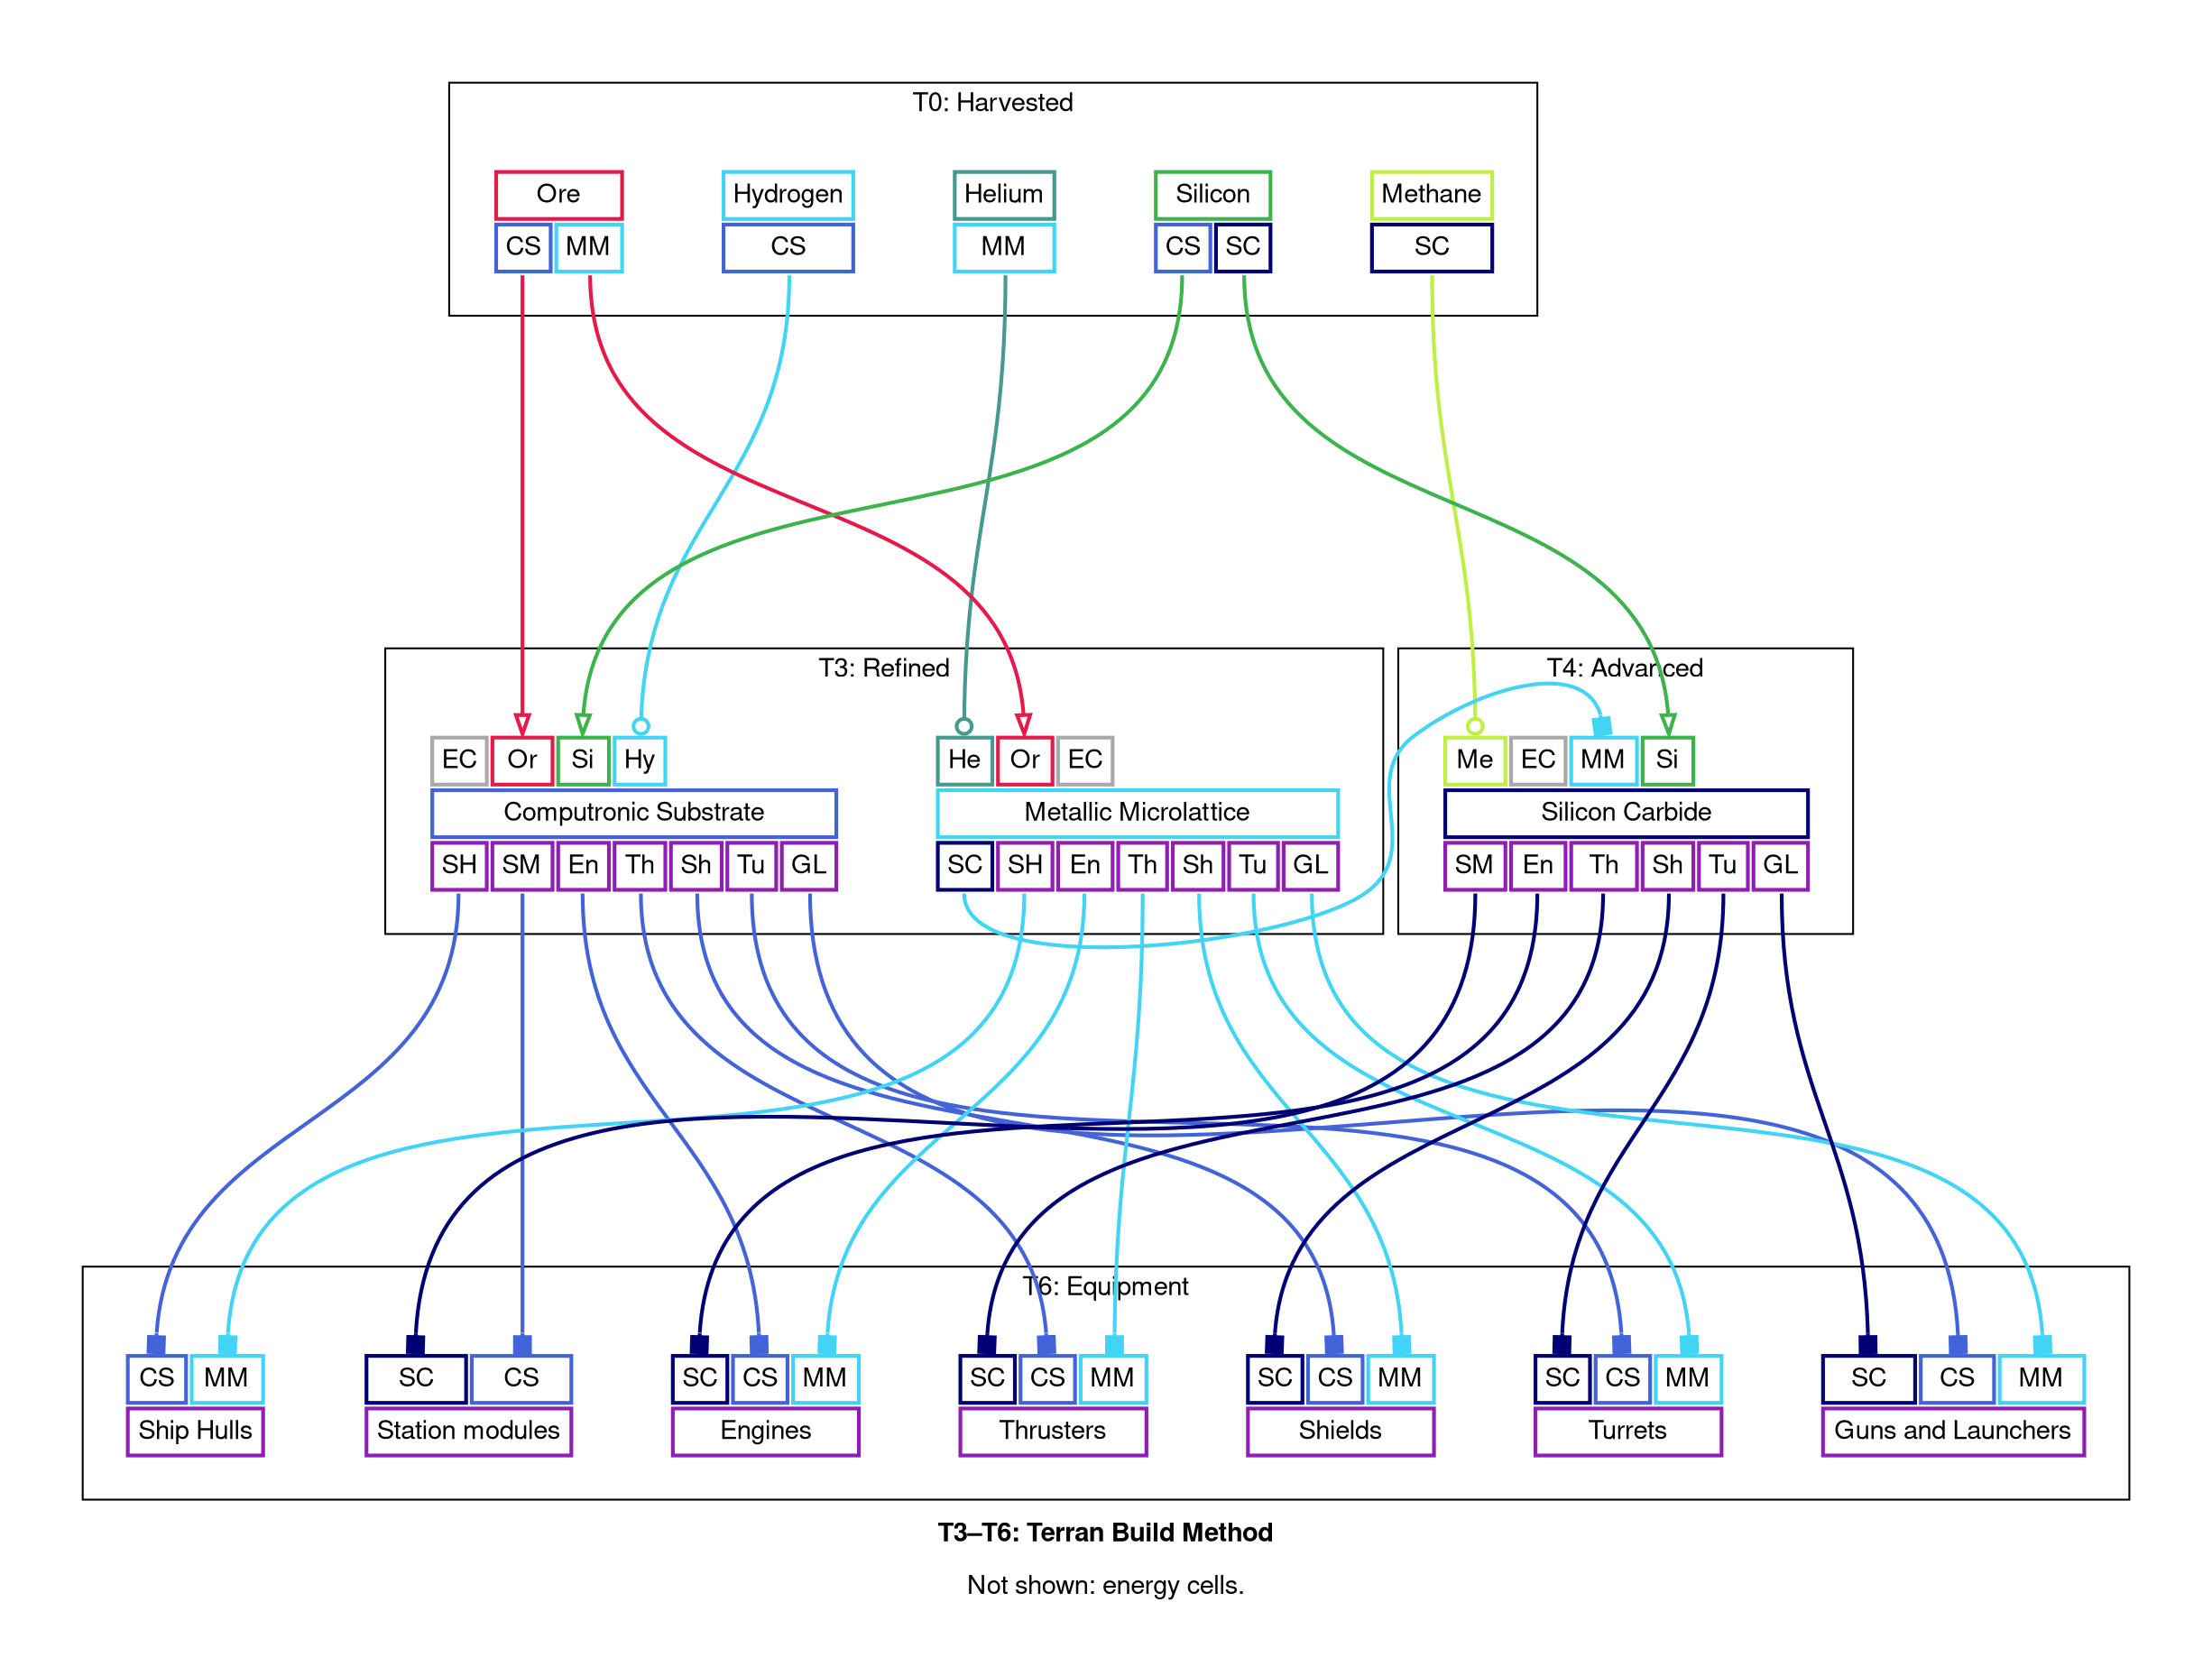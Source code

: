 digraph "X4 Economy" {
	edge [arrowType=normal]
	compound=true fontname="Helvetica,Arial,sans-serif"
	label=<<b>T3–T6: Terran Build Method</b><br/><br/>Not shown: energy cells.>
	graph [nodesep=0.3 pad=0.5 ranksep=3]
	node [color=slategray1 fontname="Helvetica,Arial,sans-serif" margin=0.2 penwidth=2.0 shape=plaintext]
	edge [arrowhead=normal arrowsize=1.0 fontname="Helvetica,Arial,sans-serif" headport=n penwidth=2.0 tailport=s]
	subgraph 0 {
		cluster=true label="T0: Harvested"
		helium [label=<<table border="0" cellborder="2" cellpadding="4" cellspacing="1" fixedsize="false" id="helium" port="output">
  
  <tr>
    <td align="text" bgcolor="white" color="#469990" colspan="1">Helium</td>
  </tr>
  
    <tr>
      
        <td align="text" bgcolor="white" color="#42d4f4" port="metallic_microlattice">MM</td>
      
    </tr>
  
</table>>]
		hydrogen [label=<<table border="0" cellborder="2" cellpadding="4" cellspacing="1" fixedsize="false" id="hydrogen" port="output">
  
  <tr>
    <td align="text" bgcolor="white" color="#42d4f4" colspan="1">Hydrogen</td>
  </tr>
  
    <tr>
      
        <td align="text" bgcolor="white" color="#4363d8" port="computronic_substrate">CS</td>
      
    </tr>
  
</table>>]
		methane [label=<<table border="0" cellborder="2" cellpadding="4" cellspacing="1" fixedsize="false" id="methane" port="output">
  
  <tr>
    <td align="text" bgcolor="white" color="#bfef45" colspan="1">Methane</td>
  </tr>
  
    <tr>
      
        <td align="text" bgcolor="white" color="#000075" port="silicon_carbide">SC</td>
      
    </tr>
  
</table>>]
		ore [label=<<table border="0" cellborder="2" cellpadding="4" cellspacing="1" fixedsize="false" id="ore" port="output">
  
  <tr>
    <td align="text" bgcolor="white" color="#e6194B" colspan="2">Ore</td>
  </tr>
  
    <tr>
      
        <td align="text" bgcolor="white" color="#4363d8" port="computronic_substrate">CS</td>
      
        <td align="text" bgcolor="white" color="#42d4f4" port="metallic_microlattice">MM</td>
      
    </tr>
  
</table>>]
		silicon [label=<<table border="0" cellborder="2" cellpadding="4" cellspacing="1" fixedsize="false" id="silicon" port="output">
  
  <tr>
    <td align="text" bgcolor="white" color="#3cb44b" colspan="2">Silicon</td>
  </tr>
  
    <tr>
      
        <td align="text" bgcolor="white" color="#4363d8" port="computronic_substrate">CS</td>
      
        <td align="text" bgcolor="white" color="#000075" port="silicon_carbide">SC</td>
      
    </tr>
  
</table>>]
	}
	subgraph 3 {
		cluster=true label="T3: Refined"
		computronic_substrate [label=<<table border="0" cellborder="2" cellpadding="4" cellspacing="1" fixedsize="false" id="computronic_substrate" port="output">
  
    <tr>
      
        <td align="text" bgcolor="white" color="#a9a9a9" port="energy_cells">EC</td>
      
        <td align="text" bgcolor="white" color="#e6194B" port="ore">Or</td>
      
        <td align="text" bgcolor="white" color="#3cb44b" port="silicon">Si</td>
      
        <td align="text" bgcolor="white" color="#42d4f4" port="hydrogen">Hy</td>
      
    </tr>
  
  <tr>
    <td align="text" bgcolor="white" color="#4363d8" colspan="7">Computronic Substrate</td>
  </tr>
  
    <tr>
      
        <td align="text" bgcolor="white" color="#911eb4" port="ship_hulls">SH</td>
      
        <td align="text" bgcolor="white" color="#911eb4" port="station_modules">SM</td>
      
        <td align="text" bgcolor="white" color="#911eb4" port="engines">En</td>
      
        <td align="text" bgcolor="white" color="#911eb4" port="thrusters">Th</td>
      
        <td align="text" bgcolor="white" color="#911eb4" port="shields">Sh</td>
      
        <td align="text" bgcolor="white" color="#911eb4" port="turrets">Tu</td>
      
        <td align="text" bgcolor="white" color="#911eb4" port="guns_and_launchers">GL</td>
      
    </tr>
  
</table>>]
		metallic_microlattice [label=<<table border="0" cellborder="2" cellpadding="4" cellspacing="1" fixedsize="false" id="metallic_microlattice" port="output">
  
    <tr>
      
        <td align="text" bgcolor="white" color="#469990" port="helium">He</td>
      
        <td align="text" bgcolor="white" color="#e6194B" port="ore">Or</td>
      
        <td align="text" bgcolor="white" color="#a9a9a9" port="energy_cells">EC</td>
      
    </tr>
  
  <tr>
    <td align="text" bgcolor="white" color="#42d4f4" colspan="7">Metallic Microlattice</td>
  </tr>
  
    <tr>
      
        <td align="text" bgcolor="white" color="#000075" port="silicon_carbide">SC</td>
      
        <td align="text" bgcolor="white" color="#911eb4" port="ship_hulls">SH</td>
      
        <td align="text" bgcolor="white" color="#911eb4" port="engines">En</td>
      
        <td align="text" bgcolor="white" color="#911eb4" port="thrusters">Th</td>
      
        <td align="text" bgcolor="white" color="#911eb4" port="shields">Sh</td>
      
        <td align="text" bgcolor="white" color="#911eb4" port="turrets">Tu</td>
      
        <td align="text" bgcolor="white" color="#911eb4" port="guns_and_launchers">GL</td>
      
    </tr>
  
</table>>]
	}
	subgraph 4 {
		cluster=true label="T4: Advanced"
		silicon_carbide [label=<<table border="0" cellborder="2" cellpadding="4" cellspacing="1" fixedsize="false" id="silicon_carbide" port="output">
  
    <tr>
      
        <td align="text" bgcolor="white" color="#bfef45" port="methane">Me</td>
      
        <td align="text" bgcolor="white" color="#a9a9a9" port="energy_cells">EC</td>
      
        <td align="text" bgcolor="white" color="#42d4f4" port="metallic_microlattice">MM</td>
      
        <td align="text" bgcolor="white" color="#3cb44b" port="silicon">Si</td>
      
    </tr>
  
  <tr>
    <td align="text" bgcolor="white" color="#000075" colspan="6">Silicon Carbide</td>
  </tr>
  
    <tr>
      
        <td align="text" bgcolor="white" color="#911eb4" port="station_modules">SM</td>
      
        <td align="text" bgcolor="white" color="#911eb4" port="engines">En</td>
      
        <td align="text" bgcolor="white" color="#911eb4" port="thrusters">Th</td>
      
        <td align="text" bgcolor="white" color="#911eb4" port="shields">Sh</td>
      
        <td align="text" bgcolor="white" color="#911eb4" port="turrets">Tu</td>
      
        <td align="text" bgcolor="white" color="#911eb4" port="guns_and_launchers">GL</td>
      
    </tr>
  
</table>>]
	}
	subgraph 6 {
		cluster=true label="T6: Equipment"
		engines [label=<<table border="0" cellborder="2" cellpadding="4" cellspacing="1" fixedsize="false" id="engines" port="output">
  
    <tr>
      
        <td align="text" bgcolor="white" color="#000075" port="silicon_carbide">SC</td>
      
        <td align="text" bgcolor="white" color="#4363d8" port="computronic_substrate">CS</td>
      
        <td align="text" bgcolor="white" color="#42d4f4" port="metallic_microlattice">MM</td>
      
    </tr>
  
  <tr>
    <td align="text" bgcolor="white" color="#911eb4" colspan="3">Engines</td>
  </tr>
  
</table>>]
		guns_and_launchers [label=<<table border="0" cellborder="2" cellpadding="4" cellspacing="1" fixedsize="false" id="guns_and_launchers" port="output">
  
    <tr>
      
        <td align="text" bgcolor="white" color="#000075" port="silicon_carbide">SC</td>
      
        <td align="text" bgcolor="white" color="#4363d8" port="computronic_substrate">CS</td>
      
        <td align="text" bgcolor="white" color="#42d4f4" port="metallic_microlattice">MM</td>
      
    </tr>
  
  <tr>
    <td align="text" bgcolor="white" color="#911eb4" colspan="3">Guns and Launchers</td>
  </tr>
  
</table>>]
		shields [label=<<table border="0" cellborder="2" cellpadding="4" cellspacing="1" fixedsize="false" id="shields" port="output">
  
    <tr>
      
        <td align="text" bgcolor="white" color="#000075" port="silicon_carbide">SC</td>
      
        <td align="text" bgcolor="white" color="#4363d8" port="computronic_substrate">CS</td>
      
        <td align="text" bgcolor="white" color="#42d4f4" port="metallic_microlattice">MM</td>
      
    </tr>
  
  <tr>
    <td align="text" bgcolor="white" color="#911eb4" colspan="3">Shields</td>
  </tr>
  
</table>>]
		ship_hulls [label=<<table border="0" cellborder="2" cellpadding="4" cellspacing="1" fixedsize="false" id="ship_hulls" port="output">
  
    <tr>
      
        <td align="text" bgcolor="white" color="#4363d8" port="computronic_substrate">CS</td>
      
        <td align="text" bgcolor="white" color="#42d4f4" port="metallic_microlattice">MM</td>
      
    </tr>
  
  <tr>
    <td align="text" bgcolor="white" color="#911eb4" colspan="2">Ship Hulls</td>
  </tr>
  
</table>>]
		station_modules [label=<<table border="0" cellborder="2" cellpadding="4" cellspacing="1" fixedsize="false" id="station_modules" port="output">
  
    <tr>
      
        <td align="text" bgcolor="white" color="#000075" port="silicon_carbide">SC</td>
      
        <td align="text" bgcolor="white" color="#4363d8" port="computronic_substrate">CS</td>
      
    </tr>
  
  <tr>
    <td align="text" bgcolor="white" color="#911eb4" colspan="2">Station modules</td>
  </tr>
  
</table>>]
		thrusters [label=<<table border="0" cellborder="2" cellpadding="4" cellspacing="1" fixedsize="false" id="thrusters" port="output">
  
    <tr>
      
        <td align="text" bgcolor="white" color="#000075" port="silicon_carbide">SC</td>
      
        <td align="text" bgcolor="white" color="#4363d8" port="computronic_substrate">CS</td>
      
        <td align="text" bgcolor="white" color="#42d4f4" port="metallic_microlattice">MM</td>
      
    </tr>
  
  <tr>
    <td align="text" bgcolor="white" color="#911eb4" colspan="3">Thrusters</td>
  </tr>
  
</table>>]
		turrets [label=<<table border="0" cellborder="2" cellpadding="4" cellspacing="1" fixedsize="false" id="turrets" port="output">
  
    <tr>
      
        <td align="text" bgcolor="white" color="#000075" port="silicon_carbide">SC</td>
      
        <td align="text" bgcolor="white" color="#4363d8" port="computronic_substrate">CS</td>
      
        <td align="text" bgcolor="white" color="#42d4f4" port="metallic_microlattice">MM</td>
      
    </tr>
  
  <tr>
    <td align="text" bgcolor="white" color="#911eb4" colspan="3">Turrets</td>
  </tr>
  
</table>>]
	}
	hydrogen:computronic_substrate:s -> computronic_substrate:hydrogen:n [arrowhead=odot color="#42d4f4" weight=1.0]
	ore:computronic_substrate:s -> computronic_substrate:ore:n [arrowhead=empty color="#e6194B" weight=1.0]
	silicon:computronic_substrate:s -> computronic_substrate:silicon:n [arrowhead=empty color="#3cb44b" weight=1.0]
	helium:metallic_microlattice:s -> metallic_microlattice:helium:n [arrowhead=odot color="#469990" weight=1.0]
	ore:metallic_microlattice:s -> metallic_microlattice:ore:n [arrowhead=empty color="#e6194B" weight=1.0]
	metallic_microlattice:silicon_carbide:s -> silicon_carbide:metallic_microlattice:n [arrowhead=box color="#42d4f4" weight=1.0]
	methane:silicon_carbide:s -> silicon_carbide:methane:n [arrowhead=odot color="#bfef45" weight=1.0]
	silicon:silicon_carbide:s -> silicon_carbide:silicon:n [arrowhead=empty color="#3cb44b" weight=1.0]
	metallic_microlattice:ship_hulls:s -> ship_hulls:metallic_microlattice:n [arrowhead=box color="#42d4f4" weight=1.0]
	computronic_substrate:ship_hulls:s -> ship_hulls:computronic_substrate:n [arrowhead=box color="#4363d8" weight=1.0]
	silicon_carbide:station_modules:s -> station_modules:silicon_carbide:n [arrowhead=box color="#000075" weight=1.0]
	computronic_substrate:station_modules:s -> station_modules:computronic_substrate:n [arrowhead=box color="#4363d8" weight=1.0]
	metallic_microlattice:engines:s -> engines:metallic_microlattice:n [arrowhead=box color="#42d4f4" weight=1.0]
	silicon_carbide:engines:s -> engines:silicon_carbide:n [arrowhead=box color="#000075" weight=1.0]
	computronic_substrate:engines:s -> engines:computronic_substrate:n [arrowhead=box color="#4363d8" weight=1.0]
	metallic_microlattice:thrusters:s -> thrusters:metallic_microlattice:n [arrowhead=box color="#42d4f4" weight=1.0]
	silicon_carbide:thrusters:s -> thrusters:silicon_carbide:n [arrowhead=box color="#000075" weight=1.0]
	computronic_substrate:thrusters:s -> thrusters:computronic_substrate:n [arrowhead=box color="#4363d8" weight=1.0]
	metallic_microlattice:shields:s -> shields:metallic_microlattice:n [arrowhead=box color="#42d4f4" weight=1.0]
	silicon_carbide:shields:s -> shields:silicon_carbide:n [arrowhead=box color="#000075" weight=1.0]
	computronic_substrate:shields:s -> shields:computronic_substrate:n [arrowhead=box color="#4363d8" weight=1.0]
	metallic_microlattice:turrets:s -> turrets:metallic_microlattice:n [arrowhead=box color="#42d4f4" weight=1.0]
	silicon_carbide:turrets:s -> turrets:silicon_carbide:n [arrowhead=box color="#000075" weight=1.0]
	computronic_substrate:turrets:s -> turrets:computronic_substrate:n [arrowhead=box color="#4363d8" weight=1.0]
	metallic_microlattice:guns_and_launchers:s -> guns_and_launchers:metallic_microlattice:n [arrowhead=box color="#42d4f4" weight=1.0]
	silicon_carbide:guns_and_launchers:s -> guns_and_launchers:silicon_carbide:n [arrowhead=box color="#000075" weight=1.0]
	computronic_substrate:guns_and_launchers:s -> guns_and_launchers:computronic_substrate:n [arrowhead=box color="#4363d8" weight=1.0]
}
